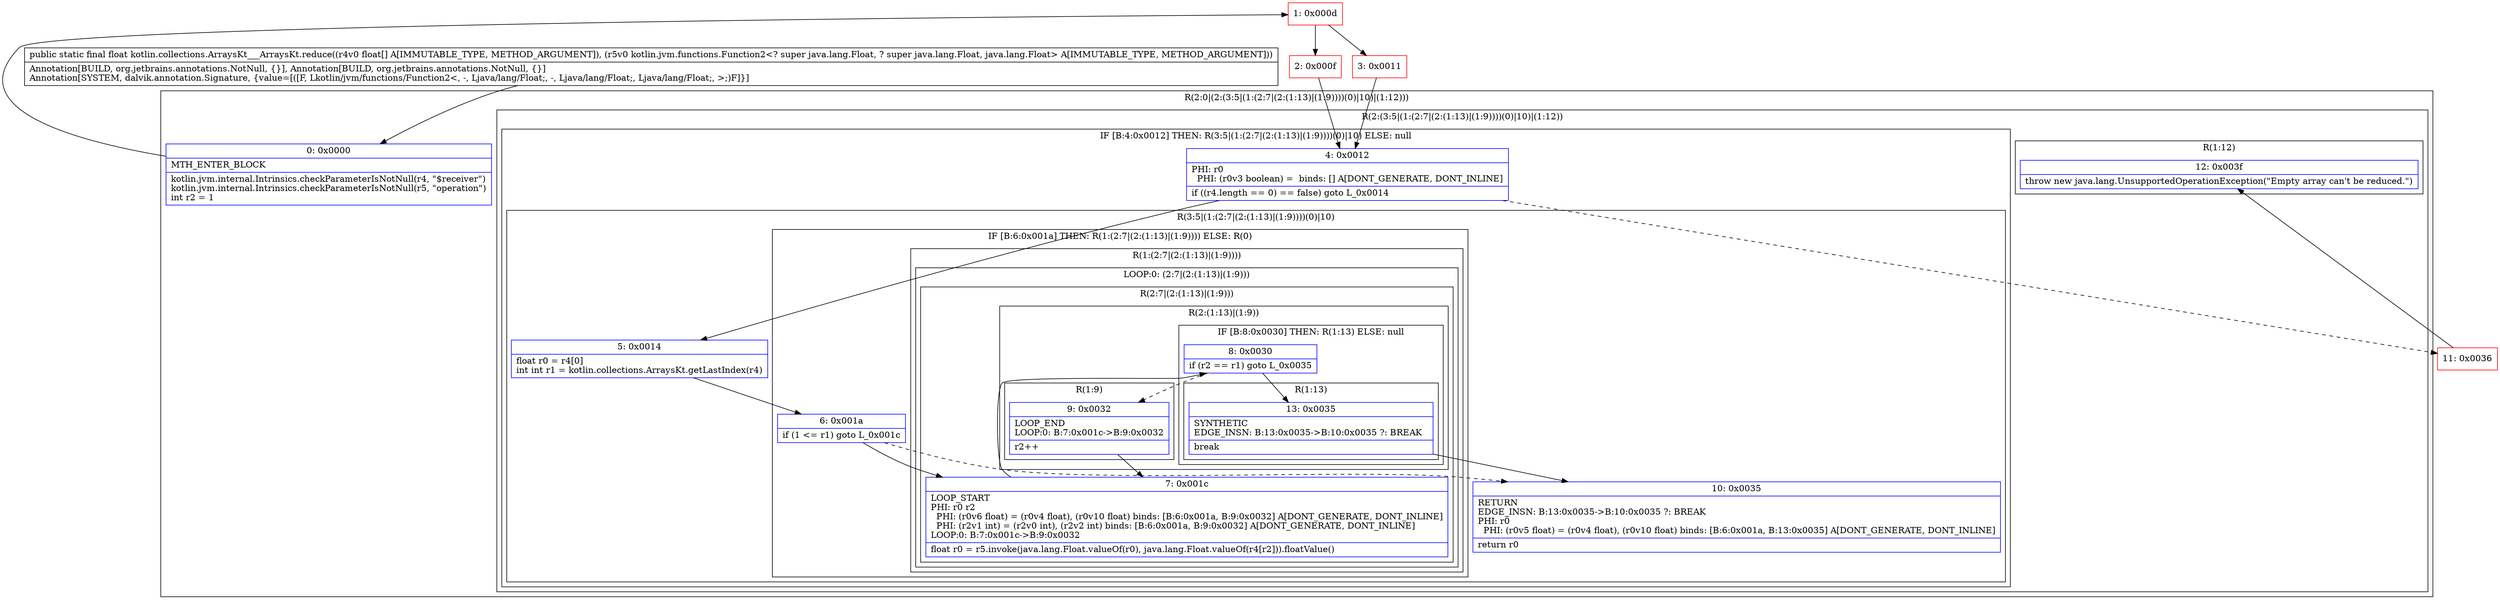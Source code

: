 digraph "CFG forkotlin.collections.ArraysKt___ArraysKt.reduce([FLkotlin\/jvm\/functions\/Function2;)F" {
subgraph cluster_Region_1384459746 {
label = "R(2:0|(2:(3:5|(1:(2:7|(2:(1:13)|(1:9))))(0)|10)|(1:12)))";
node [shape=record,color=blue];
Node_0 [shape=record,label="{0\:\ 0x0000|MTH_ENTER_BLOCK\l|kotlin.jvm.internal.Intrinsics.checkParameterIsNotNull(r4, \"$receiver\")\lkotlin.jvm.internal.Intrinsics.checkParameterIsNotNull(r5, \"operation\")\lint r2 = 1\l}"];
subgraph cluster_Region_276988778 {
label = "R(2:(3:5|(1:(2:7|(2:(1:13)|(1:9))))(0)|10)|(1:12))";
node [shape=record,color=blue];
subgraph cluster_IfRegion_1385978375 {
label = "IF [B:4:0x0012] THEN: R(3:5|(1:(2:7|(2:(1:13)|(1:9))))(0)|10) ELSE: null";
node [shape=record,color=blue];
Node_4 [shape=record,label="{4\:\ 0x0012|PHI: r0 \l  PHI: (r0v3 boolean) =  binds: [] A[DONT_GENERATE, DONT_INLINE]\l|if ((r4.length == 0) == false) goto L_0x0014\l}"];
subgraph cluster_Region_904715523 {
label = "R(3:5|(1:(2:7|(2:(1:13)|(1:9))))(0)|10)";
node [shape=record,color=blue];
Node_5 [shape=record,label="{5\:\ 0x0014|float r0 = r4[0]\lint int r1 = kotlin.collections.ArraysKt.getLastIndex(r4)\l}"];
subgraph cluster_IfRegion_1478073703 {
label = "IF [B:6:0x001a] THEN: R(1:(2:7|(2:(1:13)|(1:9)))) ELSE: R(0)";
node [shape=record,color=blue];
Node_6 [shape=record,label="{6\:\ 0x001a|if (1 \<= r1) goto L_0x001c\l}"];
subgraph cluster_Region_1952735996 {
label = "R(1:(2:7|(2:(1:13)|(1:9))))";
node [shape=record,color=blue];
subgraph cluster_LoopRegion_982360393 {
label = "LOOP:0: (2:7|(2:(1:13)|(1:9)))";
node [shape=record,color=blue];
subgraph cluster_Region_1171200646 {
label = "R(2:7|(2:(1:13)|(1:9)))";
node [shape=record,color=blue];
Node_7 [shape=record,label="{7\:\ 0x001c|LOOP_START\lPHI: r0 r2 \l  PHI: (r0v6 float) = (r0v4 float), (r0v10 float) binds: [B:6:0x001a, B:9:0x0032] A[DONT_GENERATE, DONT_INLINE]\l  PHI: (r2v1 int) = (r2v0 int), (r2v2 int) binds: [B:6:0x001a, B:9:0x0032] A[DONT_GENERATE, DONT_INLINE]\lLOOP:0: B:7:0x001c\-\>B:9:0x0032\l|float r0 = r5.invoke(java.lang.Float.valueOf(r0), java.lang.Float.valueOf(r4[r2])).floatValue()\l}"];
subgraph cluster_Region_1049689249 {
label = "R(2:(1:13)|(1:9))";
node [shape=record,color=blue];
subgraph cluster_IfRegion_1325208323 {
label = "IF [B:8:0x0030] THEN: R(1:13) ELSE: null";
node [shape=record,color=blue];
Node_8 [shape=record,label="{8\:\ 0x0030|if (r2 == r1) goto L_0x0035\l}"];
subgraph cluster_Region_250402070 {
label = "R(1:13)";
node [shape=record,color=blue];
Node_13 [shape=record,label="{13\:\ 0x0035|SYNTHETIC\lEDGE_INSN: B:13:0x0035\-\>B:10:0x0035 ?: BREAK  \l|break\l}"];
}
}
subgraph cluster_Region_237790855 {
label = "R(1:9)";
node [shape=record,color=blue];
Node_9 [shape=record,label="{9\:\ 0x0032|LOOP_END\lLOOP:0: B:7:0x001c\-\>B:9:0x0032\l|r2++\l}"];
}
}
}
}
}
subgraph cluster_Region_1506289077 {
label = "R(0)";
node [shape=record,color=blue];
}
}
Node_10 [shape=record,label="{10\:\ 0x0035|RETURN\lEDGE_INSN: B:13:0x0035\-\>B:10:0x0035 ?: BREAK  \lPHI: r0 \l  PHI: (r0v5 float) = (r0v4 float), (r0v10 float) binds: [B:6:0x001a, B:13:0x0035] A[DONT_GENERATE, DONT_INLINE]\l|return r0\l}"];
}
}
subgraph cluster_Region_244858924 {
label = "R(1:12)";
node [shape=record,color=blue];
Node_12 [shape=record,label="{12\:\ 0x003f|throw new java.lang.UnsupportedOperationException(\"Empty array can't be reduced.\")\l}"];
}
}
}
Node_1 [shape=record,color=red,label="{1\:\ 0x000d}"];
Node_2 [shape=record,color=red,label="{2\:\ 0x000f}"];
Node_3 [shape=record,color=red,label="{3\:\ 0x0011}"];
Node_11 [shape=record,color=red,label="{11\:\ 0x0036}"];
MethodNode[shape=record,label="{public static final float kotlin.collections.ArraysKt___ArraysKt.reduce((r4v0 float[] A[IMMUTABLE_TYPE, METHOD_ARGUMENT]), (r5v0 kotlin.jvm.functions.Function2\<? super java.lang.Float, ? super java.lang.Float, java.lang.Float\> A[IMMUTABLE_TYPE, METHOD_ARGUMENT]))  | Annotation[BUILD, org.jetbrains.annotations.NotNull, \{\}], Annotation[BUILD, org.jetbrains.annotations.NotNull, \{\}]\lAnnotation[SYSTEM, dalvik.annotation.Signature, \{value=[([F, Lkotlin\/jvm\/functions\/Function2\<, \-, Ljava\/lang\/Float;, \-, Ljava\/lang\/Float;, Ljava\/lang\/Float;, \>;)F]\}]\l}"];
MethodNode -> Node_0;
Node_0 -> Node_1;
Node_4 -> Node_5;
Node_4 -> Node_11[style=dashed];
Node_5 -> Node_6;
Node_6 -> Node_7;
Node_6 -> Node_10[style=dashed];
Node_7 -> Node_8;
Node_8 -> Node_9[style=dashed];
Node_8 -> Node_13;
Node_13 -> Node_10;
Node_9 -> Node_7;
Node_1 -> Node_2;
Node_1 -> Node_3;
Node_2 -> Node_4;
Node_3 -> Node_4;
Node_11 -> Node_12;
}

